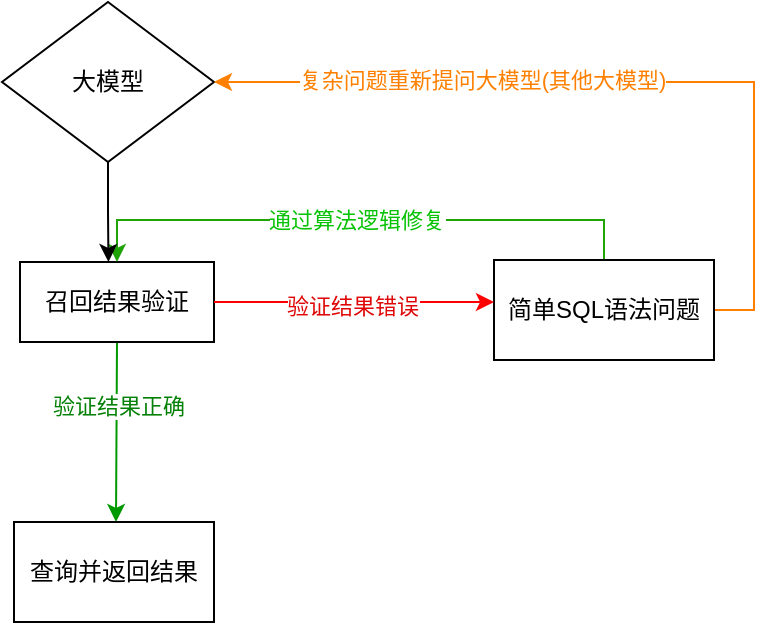 <mxfile version="24.7.12">
  <diagram name="第 1 页" id="CQfq_BovxXiFQtAZaCbx">
    <mxGraphModel dx="724" dy="390" grid="1" gridSize="10" guides="1" tooltips="1" connect="1" arrows="1" fold="1" page="1" pageScale="1" pageWidth="827" pageHeight="1169" math="0" shadow="0">
      <root>
        <mxCell id="0" />
        <mxCell id="1" parent="0" />
        <mxCell id="ytrkI1-n0MJOcPDR4_dU-1" value="大模型" style="rhombus;whiteSpace=wrap;html=1;" vertex="1" parent="1">
          <mxGeometry x="334" y="80" width="106" height="80" as="geometry" />
        </mxCell>
        <mxCell id="ytrkI1-n0MJOcPDR4_dU-8" style="edgeStyle=orthogonalEdgeStyle;rounded=0;orthogonalLoop=1;jettySize=auto;html=1;exitX=0.5;exitY=1;exitDx=0;exitDy=0;fillColor=#009900;strokeColor=#009900;" edge="1" parent="1" source="ytrkI1-n0MJOcPDR4_dU-6">
          <mxGeometry relative="1" as="geometry">
            <mxPoint x="391" y="340" as="targetPoint" />
            <mxPoint x="390.5" y="260" as="sourcePoint" />
          </mxGeometry>
        </mxCell>
        <mxCell id="ytrkI1-n0MJOcPDR4_dU-9" value="&lt;font color=&quot;#048106&quot;&gt;验证结果正确&lt;/font&gt;" style="edgeLabel;html=1;align=center;verticalAlign=middle;resizable=0;points=[];fillColor=#009900;" vertex="1" connectable="0" parent="ytrkI1-n0MJOcPDR4_dU-8">
          <mxGeometry x="-0.297" relative="1" as="geometry">
            <mxPoint as="offset" />
          </mxGeometry>
        </mxCell>
        <mxCell id="ytrkI1-n0MJOcPDR4_dU-6" value="召回结果验证" style="rounded=0;whiteSpace=wrap;html=1;" vertex="1" parent="1">
          <mxGeometry x="343" y="210" width="97" height="40" as="geometry" />
        </mxCell>
        <mxCell id="ytrkI1-n0MJOcPDR4_dU-14" style="edgeStyle=orthogonalEdgeStyle;rounded=0;orthogonalLoop=1;jettySize=auto;html=1;exitX=0.5;exitY=0;exitDx=0;exitDy=0;entryX=0.5;entryY=0;entryDx=0;entryDy=0;strokeColor=#1fa305;" edge="1" parent="1" source="ytrkI1-n0MJOcPDR4_dU-13" target="ytrkI1-n0MJOcPDR4_dU-6">
          <mxGeometry relative="1" as="geometry" />
        </mxCell>
        <mxCell id="ytrkI1-n0MJOcPDR4_dU-15" value="&lt;font color=&quot;#08c205&quot;&gt;通过算法逻辑修复&lt;/font&gt;" style="edgeLabel;html=1;align=center;verticalAlign=middle;resizable=0;points=[];" vertex="1" connectable="0" parent="ytrkI1-n0MJOcPDR4_dU-14">
          <mxGeometry x="0.017" relative="1" as="geometry">
            <mxPoint as="offset" />
          </mxGeometry>
        </mxCell>
        <mxCell id="ytrkI1-n0MJOcPDR4_dU-19" style="edgeStyle=orthogonalEdgeStyle;rounded=0;orthogonalLoop=1;jettySize=auto;html=1;exitX=1;exitY=0.5;exitDx=0;exitDy=0;entryX=1;entryY=0.5;entryDx=0;entryDy=0;strokeColor=#FF8000;" edge="1" parent="1" source="ytrkI1-n0MJOcPDR4_dU-13" target="ytrkI1-n0MJOcPDR4_dU-1">
          <mxGeometry relative="1" as="geometry" />
        </mxCell>
        <mxCell id="ytrkI1-n0MJOcPDR4_dU-20" value="&lt;font color=&quot;#ff8000&quot;&gt;复杂问题重新提问大模型(其他大模型)&lt;/font&gt;" style="edgeLabel;html=1;align=center;verticalAlign=middle;resizable=0;points=[];" vertex="1" connectable="0" parent="ytrkI1-n0MJOcPDR4_dU-19">
          <mxGeometry x="0.339" y="-1" relative="1" as="geometry">
            <mxPoint as="offset" />
          </mxGeometry>
        </mxCell>
        <mxCell id="ytrkI1-n0MJOcPDR4_dU-13" value="简单SQL语法问题" style="rounded=0;whiteSpace=wrap;html=1;" vertex="1" parent="1">
          <mxGeometry x="580" y="209" width="110" height="50" as="geometry" />
        </mxCell>
        <mxCell id="ytrkI1-n0MJOcPDR4_dU-22" value="查询并返回结果" style="rounded=0;whiteSpace=wrap;html=1;" vertex="1" parent="1">
          <mxGeometry x="340" y="340" width="100" height="50" as="geometry" />
        </mxCell>
        <mxCell id="ytrkI1-n0MJOcPDR4_dU-24" style="edgeStyle=orthogonalEdgeStyle;rounded=0;orthogonalLoop=1;jettySize=auto;html=1;exitX=0.5;exitY=1;exitDx=0;exitDy=0;entryX=0.456;entryY=0;entryDx=0;entryDy=0;entryPerimeter=0;" edge="1" parent="1" source="ytrkI1-n0MJOcPDR4_dU-1" target="ytrkI1-n0MJOcPDR4_dU-6">
          <mxGeometry relative="1" as="geometry" />
        </mxCell>
        <mxCell id="ytrkI1-n0MJOcPDR4_dU-28" style="edgeStyle=orthogonalEdgeStyle;rounded=0;orthogonalLoop=1;jettySize=auto;html=1;exitX=1;exitY=0.5;exitDx=0;exitDy=0;strokeColor=#FF0000;" edge="1" parent="1" source="ytrkI1-n0MJOcPDR4_dU-6">
          <mxGeometry relative="1" as="geometry">
            <mxPoint x="580" y="230" as="targetPoint" />
          </mxGeometry>
        </mxCell>
        <mxCell id="ytrkI1-n0MJOcPDR4_dU-30" value="&lt;font color=&quot;#df0707&quot;&gt;验证结果错误&lt;/font&gt;" style="edgeLabel;html=1;align=center;verticalAlign=middle;resizable=0;points=[];" vertex="1" connectable="0" parent="ytrkI1-n0MJOcPDR4_dU-28">
          <mxGeometry x="-0.026" y="-2" relative="1" as="geometry">
            <mxPoint as="offset" />
          </mxGeometry>
        </mxCell>
      </root>
    </mxGraphModel>
  </diagram>
</mxfile>
